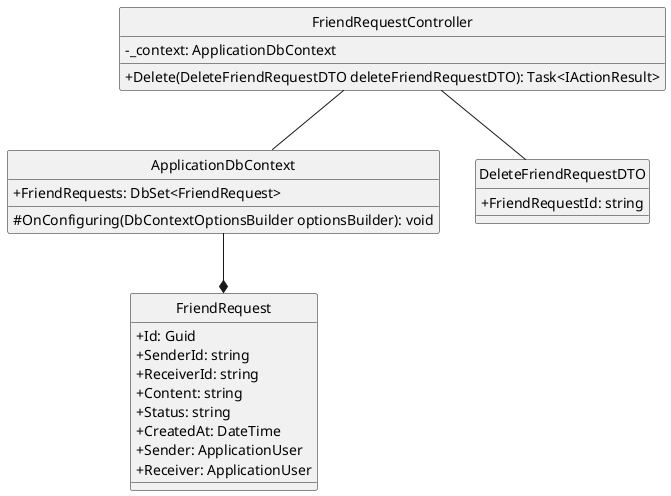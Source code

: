 @startuml deleteFriendRequest
hide circle
skinparam classAttributeIconSize 0
class FriendRequestController {
    - _context: ApplicationDbContext
    + Delete(DeleteFriendRequestDTO deleteFriendRequestDTO): Task<IActionResult>
}

class ApplicationDbContext {
    + FriendRequests: DbSet<FriendRequest> 
    # OnConfiguring(DbContextOptionsBuilder optionsBuilder): void
}


class DeleteFriendRequestDTO {
    + FriendRequestId: string
}

class FriendRequest {
    + Id: Guid
    + SenderId: string 
    + ReceiverId: string 
    + Content: string 
    + Status: string 
    + CreatedAt: DateTime
    + Sender: ApplicationUser 
    + Receiver: ApplicationUser 
}

FriendRequestController -- ApplicationDbContext
FriendRequestController -- DeleteFriendRequestDTO
ApplicationDbContext --* FriendRequest
@enduml
